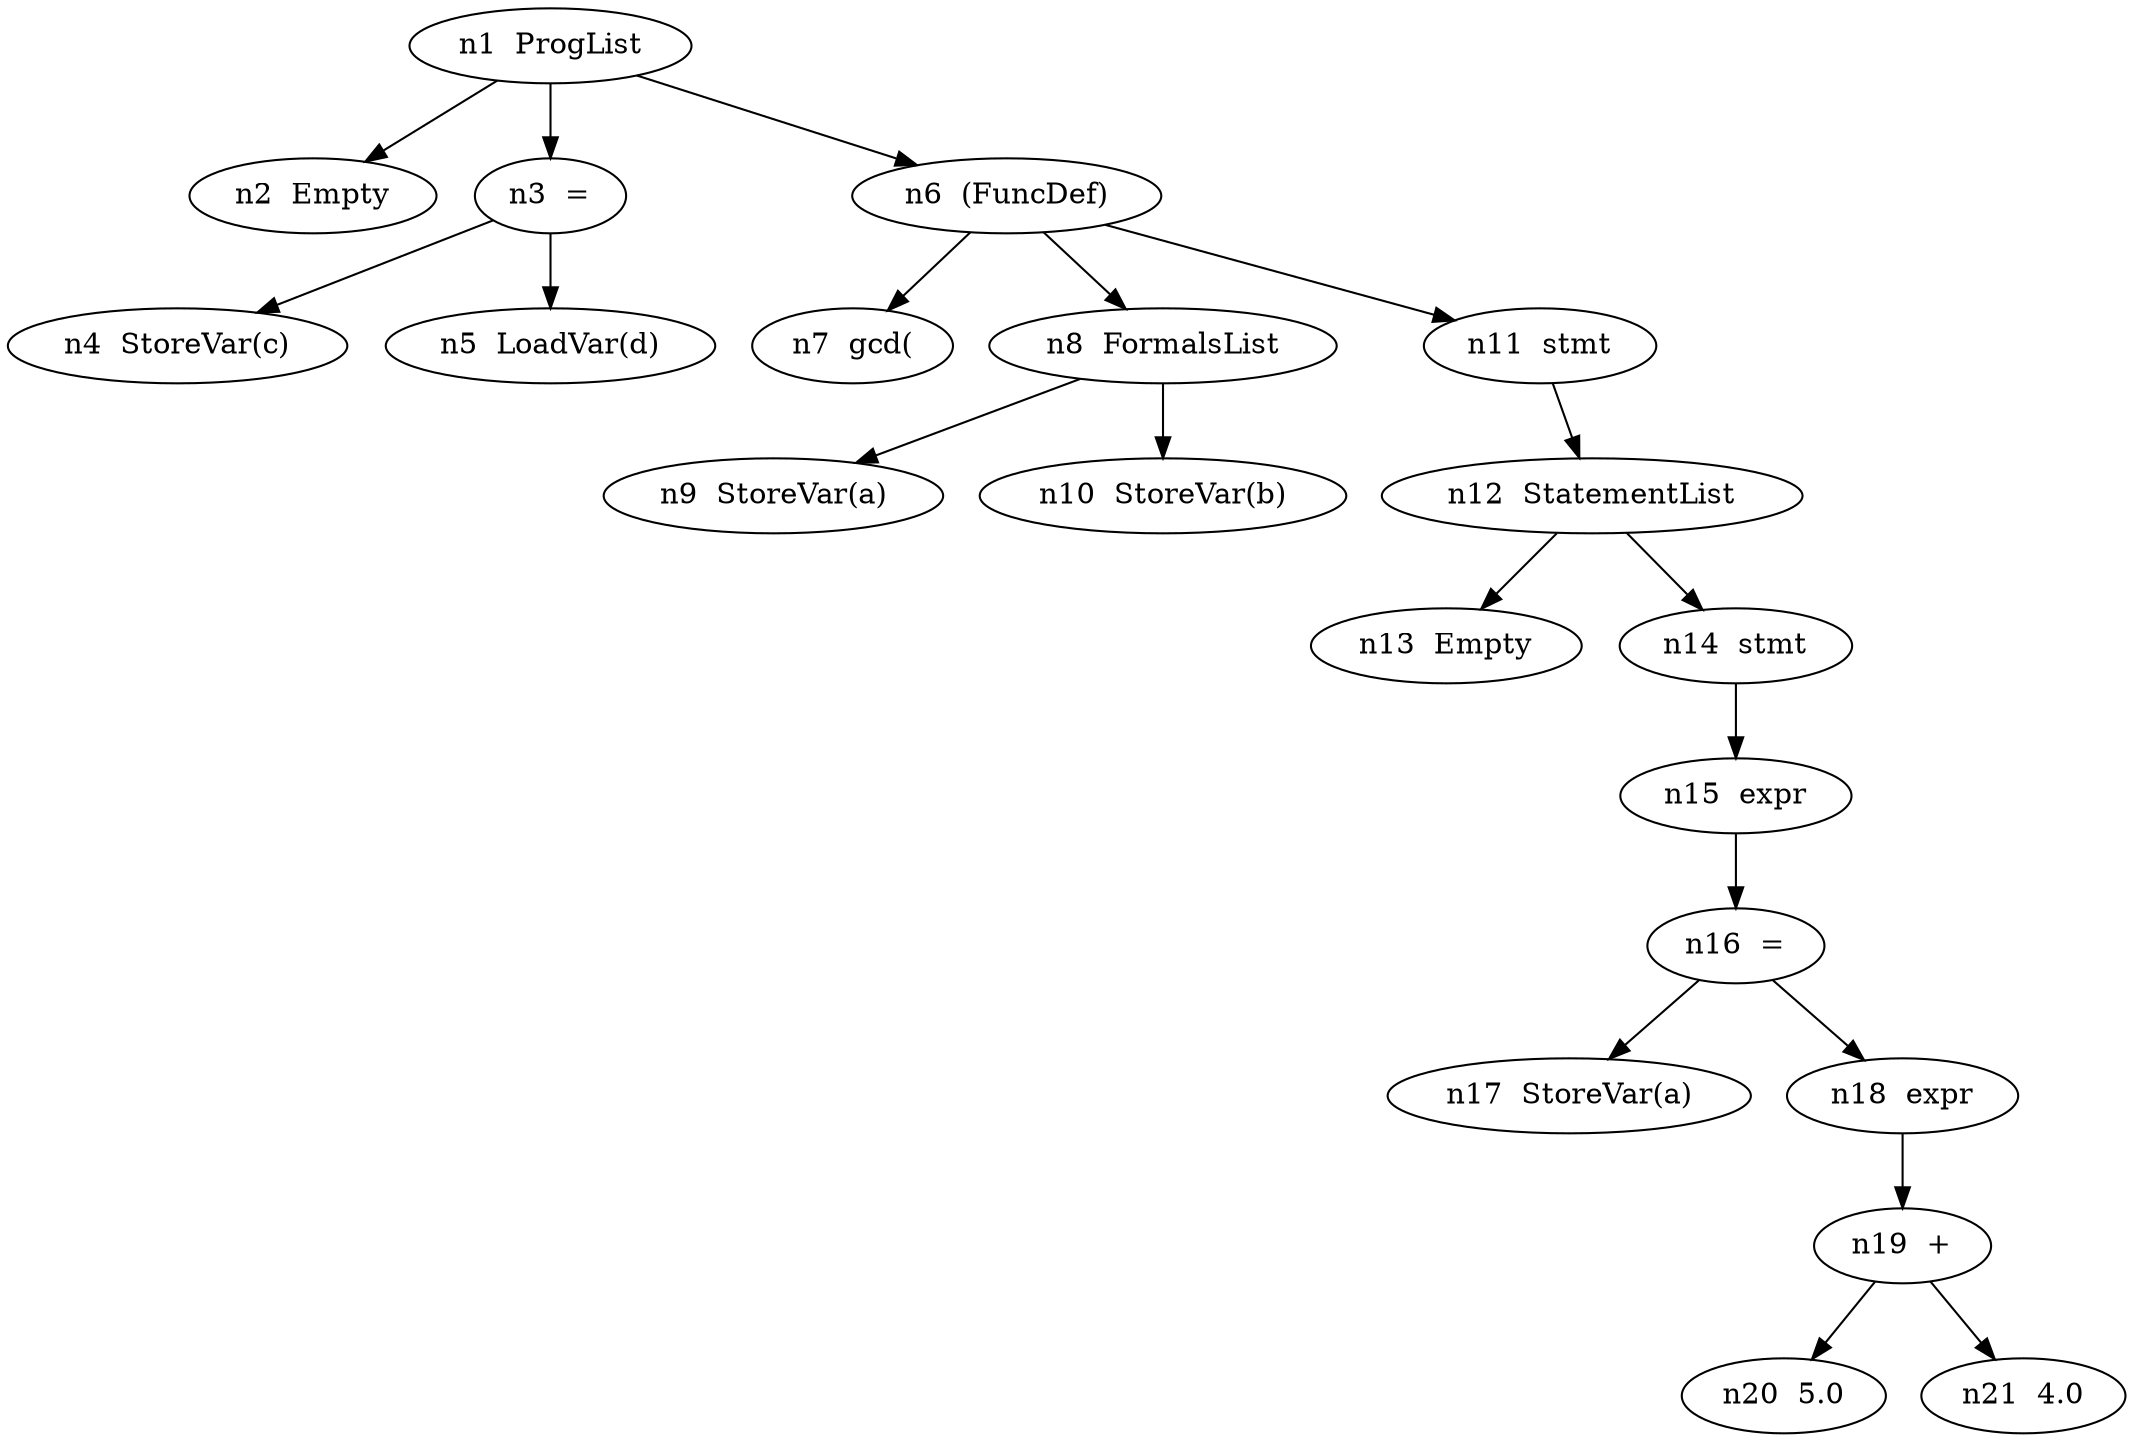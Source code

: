 // Compilador
digraph {
	n1 [label="n1  ProgList"]
	n2 [label="n2  Empty"]
		n1 -> n2
	n3 [label="n3  ="]
	n4 [label="n4  StoreVar(c)"]
	n5 [label="n5  LoadVar(d)"]
		n3 -> n4
		n3 -> n5
		n1 -> n3
	n6 [label="n6  (FuncDef)"]
	n7 [label="n7  gcd("]
	n8 [label="n8  FormalsList"]
	n9 [label="n9  StoreVar(a)"]
		n8 -> n9
	n10 [label="n10  StoreVar(b)"]
		n8 -> n10
	n12 [label="n12  StatementList"]
	n13 [label="n13  Empty"]
		n12 -> n13
	n16 [label="n16  ="]
	n17 [label="n17  StoreVar(a)"]
	n19 [label="n19  +"]
	n20 [label="n20  5.0"]
	n21 [label="n21  4.0"]
		n19 -> n20
		n19 -> n21
		n18 -> n19
	n18 [label="n18  expr"]
		n16 -> n17
		n16 -> n18
		n15 -> n16
	n15 [label="n15  expr"]
		n14 -> n15
	n14 [label="n14  stmt"]
		n12 -> n14
		n11 -> n12
	n11 [label="n11  stmt"]
		n6 -> n7
		n6 -> n8
		n6 -> n11
		n1 -> n6
}